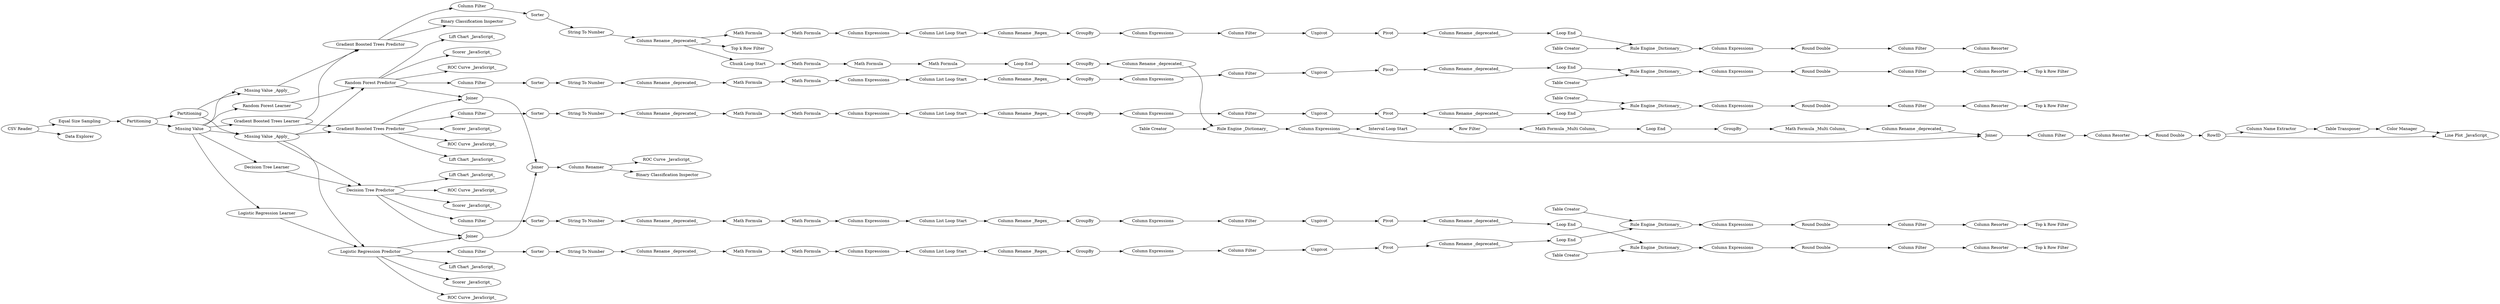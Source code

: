 digraph {
	"-6163230497242866974_384" [label="Table Creator"]
	"3049302837069649508_592" [label="Table Transposer"]
	"-6163230497242866974_409" [label="Column List Loop Start"]
	"6708951325340834926_589" [label="Line Plot _JavaScript_"]
	"-4019742226646060483_566" [label="Column Expressions"]
	"-2452065352741484360_535" [label="Column Expressions"]
	"-2452065352741484360_542" [label="Rule Engine _Dictionary_"]
	"-2437913930148118420_520" [label="Math Formula"]
	"-3943086511778919877_401" [label="Column Expressions"]
	"6708951325340834926_654" [label="Scorer _JavaScript_"]
	"-6620642990080278706_397" [label=GroupBy]
	"-6163230497242866974_403" [label=Pivot]
	"-189217390405981162_414" [label="Loop End"]
	"6708951325340834926_651" [label="Scorer _JavaScript_"]
	"-6620642990080278706_405" [label="Column Rename _deprecated_"]
	"6708951325340834926_625" [label="Lift Chart _JavaScript_"]
	"-6620642990080278706_410" [label="Column Rename _Regex_"]
	"-2452065352741484360_531" [label="Column Rename _deprecated_"]
	"6708951325340834926_667" [label="Missing Value _Apply_"]
	"6708951325340834926_669" [label="Gradient Boosted Trees Predictor"]
	"6708951325340834926_417" [label="Top k Row Filter"]
	"-4019742226646060483_564" [label="Math Formula"]
	"-4019742226646060483_569" [label="Column Rename _deprecated_"]
	"-2452065352741484360_537" [label=Pivot]
	"-7586401592628747413_519" [label="Math Formula"]
	"-6163230497242866974_399" [label="String To Number"]
	"-6620642990080278706_404" [label=Unpivot]
	"6708951325340834926_618" [label="Logistic Regression Predictor"]
	"6708951325340834926_620" [label="Random Forest Predictor"]
	"3049302837069649508_590" [label="Color Manager"]
	"-3943086511778919877_371" [label="Column Filter"]
	"-189217390405981162_405" [label="Column Rename _deprecated_"]
	"-4019742226646060483_581" [label="Column Rename _deprecated_"]
	"-1303554693645417882_520" [label="Math Formula"]
	"-3943086511778919877_376" [label="Column Rename _deprecated_"]
	"6708951325340834926_588" [label=RowID]
	"-6620642990080278706_419" [label="Column Filter"]
	"-2452065352741484360_536" [label="Column Filter"]
	"-6163230497242866974_376" [label="Column Rename _deprecated_"]
	"-2452065352741484360_528" [label=Unpivot]
	"-6163230497242866974_419" [label="Column Filter"]
	"-4019742226646060483_575" [label="Interval Loop Start"]
	"-3943086511778919877_415" [label="Column Expressions"]
	"-6620642990080278706_385" [label="Rule Engine _Dictionary_"]
	"-189217390405981162_404" [label=Unpivot]
	"6708951325340834926_658" [label=Partitioning]
	"-6163230497242866974_401" [label="Column Expressions"]
	"-6163230497242866974_418" [label="Column Resorter"]
	"6708951325340834926_532" [label="Top k Row Filter"]
	"-189217390405981162_415" [label="Column Expressions"]
	"6708951325340834926_641" [label="Logistic Regression Learner"]
	"-189217390405981162_385" [label="Rule Engine _Dictionary_"]
	"-2452065352741484360_533" [label="Column Resorter"]
	"-189217390405981162_410" [label="Column Rename _Regex_"]
	"6708951325340834926_644" [label="Gradient Boosted Trees Learner"]
	"-2452065352741484360_547" [label="Column Filter"]
	"-6102358739907939835_519" [label="Math Formula"]
	"6708951325340834926_636" [label="Top k Row Filter"]
	"6708951325340834926_665" [label="Missing Value"]
	"-4019742226646060483_567" [label="Math Formula"]
	"-189217390405981162_384" [label="Table Creator"]
	"6708951325340834926_650" [label="Binary Classification Inspector"]
	"-6620642990080278706_396" [label="Column Expressions"]
	"-189217390405981162_376" [label="Column Rename _deprecated_"]
	"-6163230497242866974_414" [label="Loop End"]
	"-189217390405981162_372" [label=Sorter]
	"-189217390405981162_399" [label="String To Number"]
	"-2452065352741484360_541" [label="Column Expressions"]
	"6708951325340834926_655" [label="Data Explorer"]
	"6708951325340834926_634" [label="Decision Tree Predictor"]
	"6708951325340834926_624" [label="Top k Row Filter"]
	"-6163230497242866974_416" [label="Round Double"]
	"-6620642990080278706_415" [label="Column Expressions"]
	"-2452065352741484360_529" [label="Column Expressions"]
	"-2452065352741484360_545" [label="String To Number"]
	"6708951325340834926_630" [label="Top k Row Filter"]
	"-4019742226646060483_577" [label="Loop End"]
	"-189217390405981162_418" [label="Column Resorter"]
	"-189217390405981162_401" [label="Column Expressions"]
	"6708951325340834926_1" [label="CSV Reader"]
	"-189217390405981162_402" [label="Column Filter"]
	"6708951325340834926_652" [label="Scorer _JavaScript_"]
	"-6163230497242866974_415" [label="Column Expressions"]
	"-3943086511778919877_419" [label="Column Filter"]
	"-3943086511778919877_402" [label="Column Filter"]
	"-4019742226646060483_573" [label="Math Formula"]
	"-3943086511778919877_416" [label="Round Double"]
	"-3943086511778919877_409" [label="Column List Loop Start"]
	"6708951325340834926_6" [label="ROC Curve _JavaScript_"]
	"-2437913930148118420_519" [label="Math Formula"]
	"6708951325340834926_656" [label="Equal Size Sampling"]
	"6708951325340834926_12" [label=Joiner]
	"-3943086511778919877_403" [label=Pivot]
	"6708951325340834926_668" [label="ROC Curve _JavaScript_"]
	"-6163230497242866974_385" [label="Rule Engine _Dictionary_"]
	"-189217390405981162_409" [label="Column List Loop Start"]
	"-2452065352741484360_538" [label="Loop End"]
	"-2452065352741484360_548" [label=Sorter]
	"-3943086511778919877_397" [label=GroupBy]
	"-4019742226646060483_568" [label=GroupBy]
	"-6620642990080278706_376" [label="Column Rename _deprecated_"]
	"-6163230497242866974_396" [label="Column Expressions"]
	"-4019742226646060483_584" [label="Column Filter"]
	"-2452065352741484360_546" [label="Column Rename _Regex_"]
	"-1303554693645417882_519" [label="Math Formula"]
	"-7586401592628747413_520" [label="Math Formula"]
	"-6163230497242866974_371" [label="Column Filter"]
	"-4019742226646060483_562" [label="Chunk Loop Start"]
	"-3943086511778919877_372" [label=Sorter]
	"-6620642990080278706_414" [label="Loop End"]
	"-189217390405981162_371" [label="Column Filter"]
	"-3943086511778919877_385" [label="Rule Engine _Dictionary_"]
	"-2452065352741484360_539" [label="Column Filter"]
	"-6102358739907939835_520" [label="Math Formula"]
	"-4019742226646060483_563" [label="Loop End"]
	"6708951325340834926_627" [label="ROC Curve _JavaScript_"]
	"-6163230497242866974_372" [label=Sorter]
	"-2452065352741484360_544" [label="Column Rename _deprecated_"]
	"6708951325340834926_631" [label="Lift Chart _JavaScript_"]
	"-6620642990080278706_416" [label="Round Double"]
	"-189217390405981162_419" [label="Column Filter"]
	"-2452065352741484360_540" [label="Column List Loop Start"]
	"-3943086511778919877_414" [label="Loop End"]
	"-2452065352741484360_549" [label="Table Creator"]
	"6708951325340834926_657" [label=Partitioning]
	"-6163230497242866974_397" [label=GroupBy]
	"-6163230497242866974_404" [label=Unpivot]
	"-4019742226646060483_571" [label="Rule Engine _Dictionary_"]
	"6708951325340834926_14" [label="Column Renamer"]
	"-3943086511778919877_399" [label="String To Number"]
	"6708951325340834926_642" [label="Decision Tree Learner"]
	"-6620642990080278706_409" [label="Column List Loop Start"]
	"-6620642990080278706_402" [label="Column Filter"]
	"6708951325340834926_621" [label="Gradient Boosted Trees Predictor"]
	"-3943086511778919877_405" [label="Column Rename _deprecated_"]
	"-6620642990080278706_371" [label="Column Filter"]
	"-5357288158283206575_519" [label="Math Formula"]
	"-4019742226646060483_587" [label="Round Double"]
	"-6620642990080278706_399" [label="String To Number"]
	"-189217390405981162_416" [label="Round Double"]
	"6708951325340834926_10" [label=Joiner]
	"6708951325340834926_633" [label="ROC Curve _JavaScript_"]
	"-6620642990080278706_384" [label="Table Creator"]
	"-6620642990080278706_403" [label=Pivot]
	"-5357288158283206575_520" [label="Math Formula"]
	"-4019742226646060483_570" [label="Table Creator"]
	"6708951325340834926_11" [label=Joiner]
	"6708951325340834926_666" [label="Missing Value _Apply_"]
	"-4019742226646060483_582" [label=Joiner]
	"-189217390405981162_403" [label=Pivot]
	"-4019742226646060483_580" [label=GroupBy]
	"-6163230497242866974_410" [label="Column Rename _Regex_"]
	"-189217390405981162_396" [label="Column Expressions"]
	"-6620642990080278706_401" [label="Column Expressions"]
	"-6163230497242866974_402" [label="Column Filter"]
	"6708951325340834926_635" [label="Lift Chart _JavaScript_"]
	"-4019742226646060483_585" [label="Column Resorter"]
	"-3943086511778919877_418" [label="Column Resorter"]
	"-2452065352741484360_530" [label="Round Double"]
	"-4019742226646060483_576" [label="Row Filter"]
	"6708951325340834926_4" [label="Lift Chart _JavaScript_"]
	"-6620642990080278706_418" [label="Column Resorter"]
	"-189217390405981162_397" [label=GroupBy]
	"-6163230497242866974_405" [label="Column Rename _deprecated_"]
	"6708951325340834926_653" [label="Scorer _JavaScript_"]
	"-3943086511778919877_396" [label="Column Expressions"]
	"-2452065352741484360_543" [label=GroupBy]
	"6708951325340834926_595" [label="Binary Classification Inspector"]
	"3049302837069649508_591" [label="Column Name Extractor"]
	"-4019742226646060483_579" [label="Math Formula _Multi Column_"]
	"-3943086511778919877_404" [label=Unpivot]
	"-3943086511778919877_384" [label="Table Creator"]
	"-3943086511778919877_410" [label="Column Rename _Regex_"]
	"-6620642990080278706_372" [label=Sorter]
	"-4019742226646060483_586" [label="Math Formula _Multi Column_"]
	"6708951325340834926_637" [label="ROC Curve _JavaScript_"]
	"6708951325340834926_643" [label="Random Forest Learner"]
	"-3943086511778919877_418" -> "6708951325340834926_624"
	"-6163230497242866974_371" -> "-6163230497242866974_372"
	"-3943086511778919877_403" -> "-3943086511778919877_405"
	"-189217390405981162_396" -> "-189217390405981162_409"
	"-4019742226646060483_581" -> "-4019742226646060483_582"
	"-189217390405981162_385" -> "-189217390405981162_415"
	"-6163230497242866974_372" -> "-6163230497242866974_399"
	"-6620642990080278706_396" -> "-6620642990080278706_409"
	"6708951325340834926_618" -> "-189217390405981162_371"
	"-189217390405981162_419" -> "-189217390405981162_418"
	"-4019742226646060483_582" -> "-4019742226646060483_584"
	"-5357288158283206575_520" -> "-6620642990080278706_396"
	"6708951325340834926_618" -> "6708951325340834926_654"
	"6708951325340834926_621" -> "6708951325340834926_4"
	"-3943086511778919877_410" -> "-3943086511778919877_397"
	"6708951325340834926_657" -> "6708951325340834926_658"
	"-6163230497242866974_385" -> "-6163230497242866974_415"
	"-4019742226646060483_571" -> "-4019742226646060483_566"
	"6708951325340834926_14" -> "6708951325340834926_668"
	"6708951325340834926_665" -> "6708951325340834926_642"
	"6708951325340834926_658" -> "6708951325340834926_666"
	"6708951325340834926_665" -> "6708951325340834926_666"
	"-4019742226646060483_577" -> "-4019742226646060483_580"
	"6708951325340834926_620" -> "6708951325340834926_10"
	"-4019742226646060483_579" -> "-4019742226646060483_577"
	"-6163230497242866974_403" -> "-6163230497242866974_405"
	"-6620642990080278706_403" -> "-6620642990080278706_405"
	"3049302837069649508_591" -> "3049302837069649508_592"
	"-189217390405981162_401" -> "-189217390405981162_402"
	"-6620642990080278706_419" -> "-6620642990080278706_418"
	"6708951325340834926_634" -> "6708951325340834926_11"
	"-189217390405981162_414" -> "-189217390405981162_385"
	"-6620642990080278706_371" -> "-6620642990080278706_372"
	"-6163230497242866974_418" -> "6708951325340834926_417"
	"-4019742226646060483_570" -> "-4019742226646060483_571"
	"6708951325340834926_634" -> "6708951325340834926_631"
	"6708951325340834926_669" -> "-2452065352741484360_547"
	"-6163230497242866974_397" -> "-6163230497242866974_401"
	"6708951325340834926_667" -> "6708951325340834926_669"
	"-3943086511778919877_384" -> "-3943086511778919877_385"
	"6708951325340834926_634" -> "-6620642990080278706_371"
	"3049302837069649508_592" -> "3049302837069649508_590"
	"6708951325340834926_620" -> "6708951325340834926_625"
	"6708951325340834926_644" -> "6708951325340834926_669"
	"-6620642990080278706_401" -> "-6620642990080278706_402"
	"-2452065352741484360_542" -> "-2452065352741484360_529"
	"6708951325340834926_12" -> "6708951325340834926_14"
	"6708951325340834926_656" -> "6708951325340834926_657"
	"-2452065352741484360_538" -> "-2452065352741484360_542"
	"-6620642990080278706_404" -> "-6620642990080278706_403"
	"-6620642990080278706_376" -> "-5357288158283206575_519"
	"6708951325340834926_588" -> "6708951325340834926_589"
	"-3943086511778919877_376" -> "-7586401592628747413_519"
	"-6163230497242866974_409" -> "-6163230497242866974_410"
	"-3943086511778919877_405" -> "-3943086511778919877_414"
	"6708951325340834926_665" -> "6708951325340834926_644"
	"-6620642990080278706_399" -> "-6620642990080278706_376"
	"-4019742226646060483_576" -> "-4019742226646060483_579"
	"-1303554693645417882_520" -> "-189217390405981162_396"
	"-189217390405981162_397" -> "-189217390405981162_401"
	"6708951325340834926_657" -> "6708951325340834926_665"
	"-189217390405981162_405" -> "-189217390405981162_414"
	"6708951325340834926_618" -> "6708951325340834926_11"
	"-6163230497242866974_401" -> "-6163230497242866974_402"
	"-3943086511778919877_415" -> "-3943086511778919877_416"
	"6708951325340834926_634" -> "6708951325340834926_653"
	"-3943086511778919877_401" -> "-3943086511778919877_402"
	"-2452065352741484360_541" -> "-2452065352741484360_540"
	"-3943086511778919877_409" -> "-3943086511778919877_410"
	"-6620642990080278706_405" -> "-6620642990080278706_414"
	"-3943086511778919877_402" -> "-3943086511778919877_404"
	"-6620642990080278706_415" -> "-6620642990080278706_416"
	"-6163230497242866974_384" -> "-6163230497242866974_385"
	"-2437913930148118420_519" -> "-2437913930148118420_520"
	"-6620642990080278706_402" -> "-6620642990080278706_404"
	"6708951325340834926_1" -> "6708951325340834926_656"
	"-6163230497242866974_405" -> "-6163230497242866974_414"
	"6708951325340834926_666" -> "6708951325340834926_620"
	"-2437913930148118420_520" -> "-2452065352741484360_541"
	"-4019742226646060483_569" -> "-4019742226646060483_571"
	"-3943086511778919877_404" -> "-3943086511778919877_403"
	"-4019742226646060483_575" -> "-4019742226646060483_576"
	"6708951325340834926_618" -> "6708951325340834926_635"
	"-6163230497242866974_415" -> "-6163230497242866974_416"
	"-2452065352741484360_530" -> "-2452065352741484360_539"
	"-6163230497242866974_410" -> "-6163230497242866974_397"
	"-6102358739907939835_519" -> "-6102358739907939835_520"
	"6708951325340834926_666" -> "6708951325340834926_618"
	"-4019742226646060483_568" -> "-4019742226646060483_569"
	"-2452065352741484360_548" -> "-2452065352741484360_545"
	"-2452065352741484360_528" -> "-2452065352741484360_537"
	"-3943086511778919877_414" -> "-3943086511778919877_385"
	"-6620642990080278706_384" -> "-6620642990080278706_385"
	"-6163230497242866974_414" -> "-6163230497242866974_385"
	"-189217390405981162_371" -> "-189217390405981162_372"
	"-2452065352741484360_537" -> "-2452065352741484360_531"
	"-3943086511778919877_416" -> "-3943086511778919877_419"
	"-3943086511778919877_399" -> "-3943086511778919877_376"
	"-6102358739907939835_520" -> "-6163230497242866974_396"
	"-2452065352741484360_545" -> "-2452065352741484360_544"
	"6708951325340834926_620" -> "-3943086511778919877_371"
	"-189217390405981162_402" -> "-189217390405981162_404"
	"-189217390405981162_418" -> "6708951325340834926_636"
	"-189217390405981162_384" -> "-189217390405981162_385"
	"6708951325340834926_621" -> "6708951325340834926_6"
	"-3943086511778919877_372" -> "-3943086511778919877_399"
	"-189217390405981162_399" -> "-189217390405981162_376"
	"6708951325340834926_621" -> "6708951325340834926_10"
	"-6163230497242866974_416" -> "-6163230497242866974_419"
	"-6620642990080278706_409" -> "-6620642990080278706_410"
	"6708951325340834926_620" -> "6708951325340834926_652"
	"-2452065352741484360_539" -> "-2452065352741484360_533"
	"-4019742226646060483_586" -> "-4019742226646060483_581"
	"6708951325340834926_666" -> "6708951325340834926_621"
	"-2452065352741484360_531" -> "-2452065352741484360_538"
	"-4019742226646060483_584" -> "-4019742226646060483_585"
	"-189217390405981162_372" -> "-189217390405981162_399"
	"-2452065352741484360_544" -> "-2437913930148118420_519"
	"-3943086511778919877_396" -> "-3943086511778919877_409"
	"6708951325340834926_666" -> "6708951325340834926_634"
	"6708951325340834926_621" -> "-6163230497242866974_371"
	"-6620642990080278706_397" -> "-6620642990080278706_401"
	"-4019742226646060483_580" -> "-4019742226646060483_586"
	"-4019742226646060483_562" -> "-4019742226646060483_564"
	"6708951325340834926_658" -> "6708951325340834926_667"
	"-2452065352741484360_549" -> "-2452065352741484360_542"
	"6708951325340834926_641" -> "6708951325340834926_618"
	"-3943086511778919877_419" -> "-3943086511778919877_418"
	"-6163230497242866974_376" -> "-6102358739907939835_519"
	"6708951325340834926_621" -> "6708951325340834926_651"
	"-6163230497242866974_396" -> "-6163230497242866974_409"
	"-6163230497242866974_419" -> "-6163230497242866974_418"
	"6708951325340834926_643" -> "6708951325340834926_620"
	"3049302837069649508_590" -> "6708951325340834926_589"
	"6708951325340834926_642" -> "6708951325340834926_634"
	"-2452065352741484360_540" -> "-2452065352741484360_546"
	"-4019742226646060483_564" -> "-4019742226646060483_567"
	"-1303554693645417882_519" -> "-1303554693645417882_520"
	"-189217390405981162_409" -> "-189217390405981162_410"
	"6708951325340834926_644" -> "6708951325340834926_621"
	"-3943086511778919877_385" -> "-3943086511778919877_415"
	"-3943086511778919877_397" -> "-3943086511778919877_401"
	"-2452065352741484360_546" -> "-2452065352741484360_543"
	"-4019742226646060483_566" -> "-4019742226646060483_575"
	"-5357288158283206575_519" -> "-5357288158283206575_520"
	"-189217390405981162_416" -> "-189217390405981162_419"
	"6708951325340834926_665" -> "6708951325340834926_641"
	"-2452065352741484360_544" -> "6708951325340834926_532"
	"6708951325340834926_669" -> "6708951325340834926_650"
	"-4019742226646060483_573" -> "-4019742226646060483_563"
	"-4019742226646060483_587" -> "6708951325340834926_588"
	"-2452065352741484360_547" -> "-2452065352741484360_548"
	"6708951325340834926_1" -> "6708951325340834926_655"
	"6708951325340834926_10" -> "6708951325340834926_12"
	"-189217390405981162_404" -> "-189217390405981162_403"
	"6708951325340834926_620" -> "6708951325340834926_627"
	"-4019742226646060483_563" -> "-4019742226646060483_568"
	"-189217390405981162_376" -> "-1303554693645417882_519"
	"-6163230497242866974_402" -> "-6163230497242866974_404"
	"6708951325340834926_618" -> "6708951325340834926_637"
	"-6620642990080278706_418" -> "6708951325340834926_630"
	"-6620642990080278706_385" -> "-6620642990080278706_415"
	"-189217390405981162_415" -> "-189217390405981162_416"
	"-6163230497242866974_399" -> "-6163230497242866974_376"
	"6708951325340834926_665" -> "6708951325340834926_643"
	"-7586401592628747413_519" -> "-7586401592628747413_520"
	"-4019742226646060483_566" -> "-4019742226646060483_582"
	"6708951325340834926_14" -> "6708951325340834926_595"
	"-3943086511778919877_371" -> "-3943086511778919877_372"
	"-2452065352741484360_536" -> "-2452065352741484360_528"
	"-4019742226646060483_567" -> "-4019742226646060483_573"
	"-6163230497242866974_404" -> "-6163230497242866974_403"
	"-189217390405981162_410" -> "-189217390405981162_397"
	"6708951325340834926_11" -> "6708951325340834926_12"
	"-189217390405981162_403" -> "-189217390405981162_405"
	"-6620642990080278706_416" -> "-6620642990080278706_419"
	"6708951325340834926_665" -> "6708951325340834926_667"
	"-2452065352741484360_543" -> "-2452065352741484360_535"
	"-2452065352741484360_535" -> "-2452065352741484360_536"
	"-6620642990080278706_410" -> "-6620642990080278706_397"
	"-2452065352741484360_544" -> "-4019742226646060483_562"
	"-7586401592628747413_520" -> "-3943086511778919877_396"
	"6708951325340834926_588" -> "3049302837069649508_591"
	"-6620642990080278706_372" -> "-6620642990080278706_399"
	"6708951325340834926_634" -> "6708951325340834926_633"
	"-2452065352741484360_529" -> "-2452065352741484360_530"
	"-4019742226646060483_585" -> "-4019742226646060483_587"
	"-6620642990080278706_414" -> "-6620642990080278706_385"
	rankdir=LR
}
